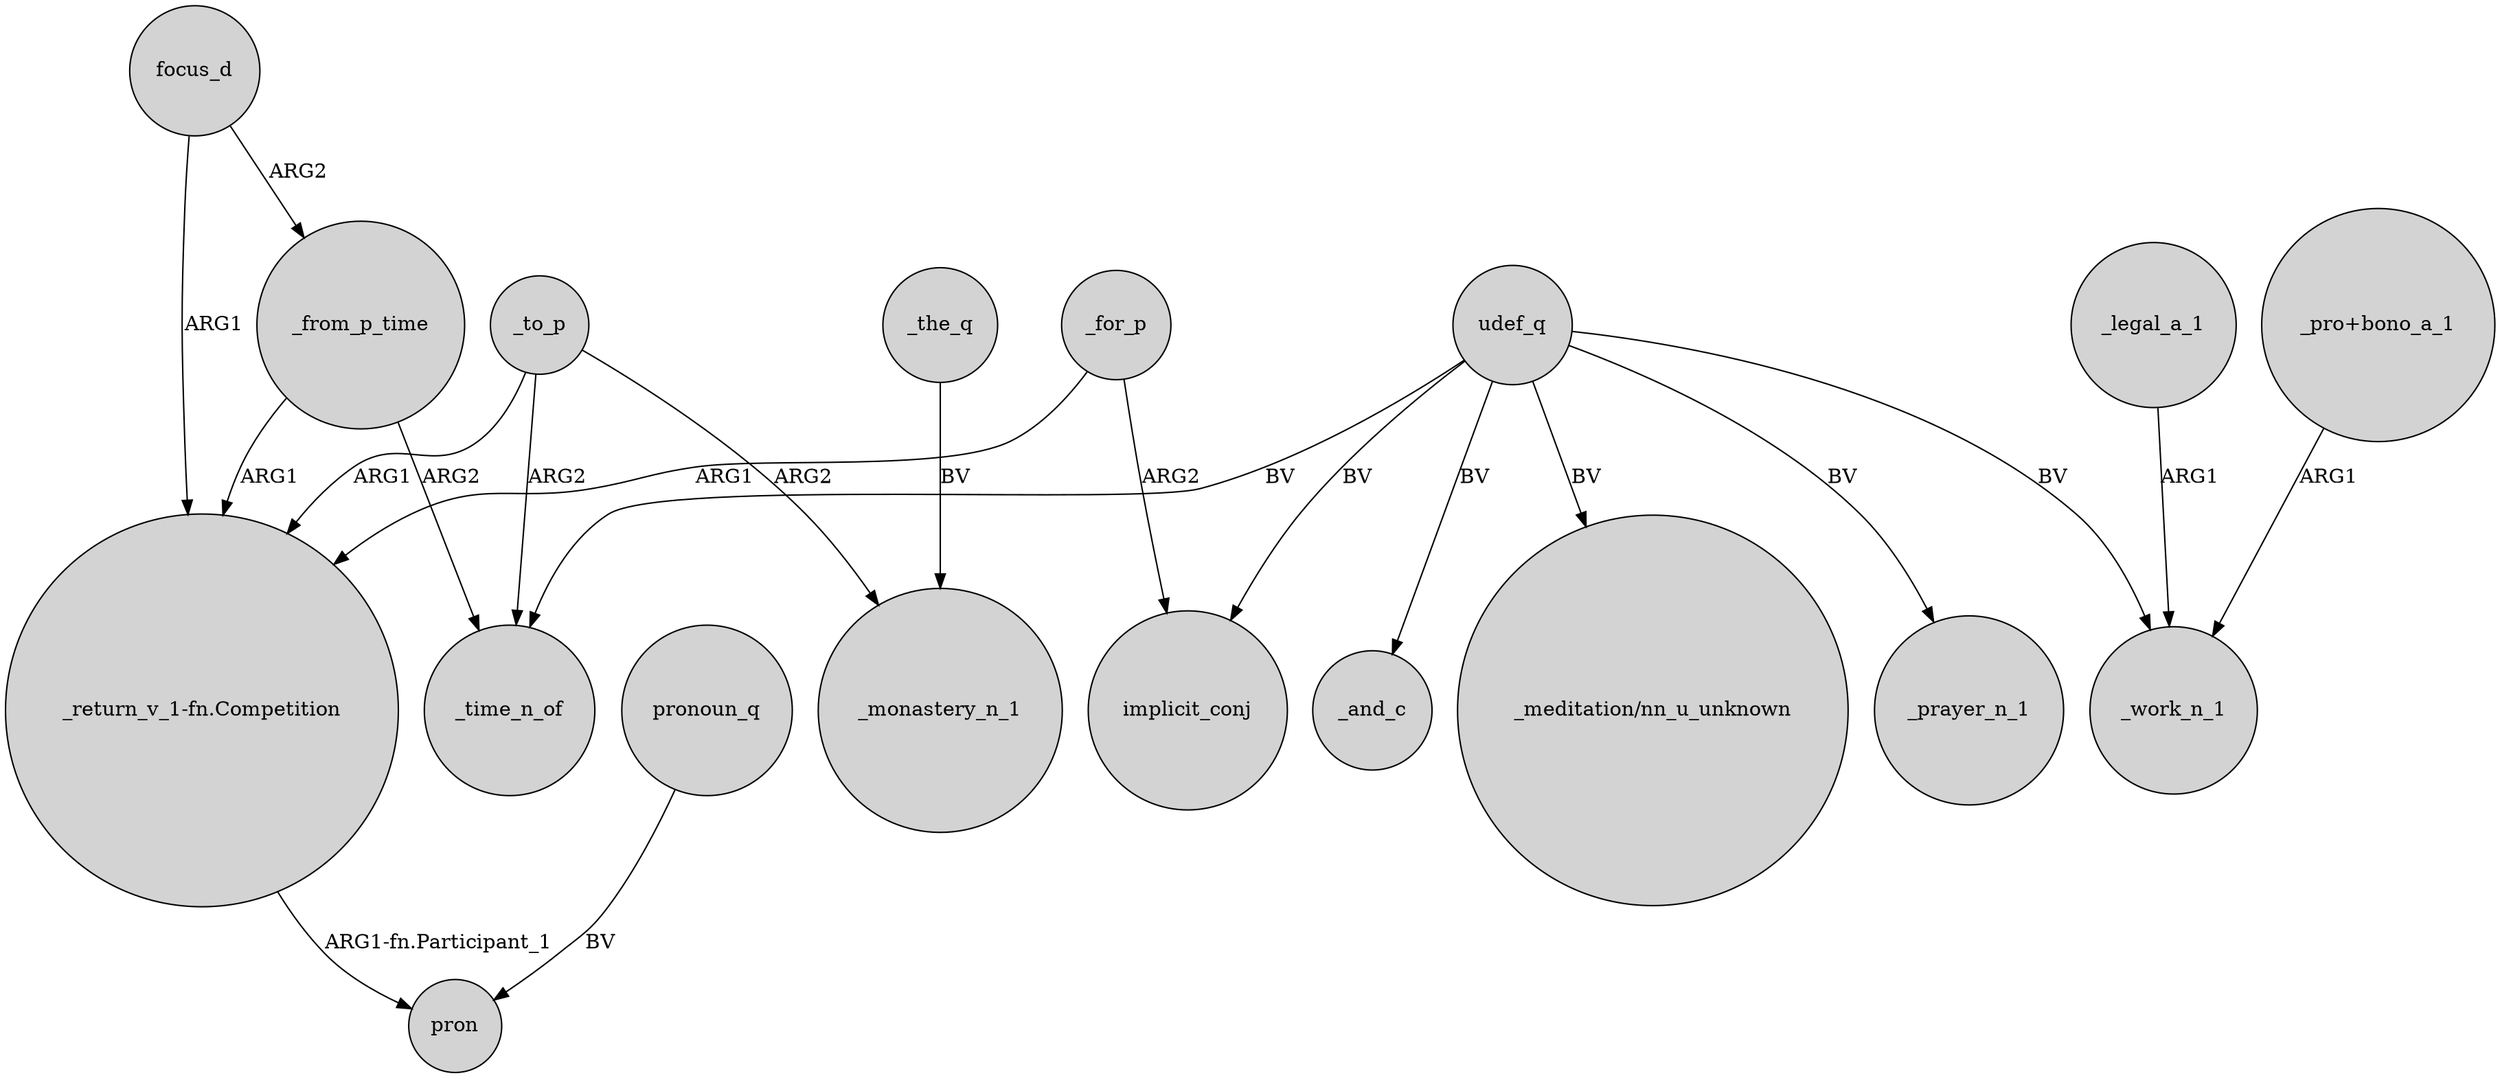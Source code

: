 digraph {
	node [shape=circle style=filled]
	udef_q -> _time_n_of [label=BV]
	_the_q -> _monastery_n_1 [label=BV]
	"_return_v_1-fn.Competition" -> pron [label="ARG1-fn.Participant_1"]
	focus_d -> "_return_v_1-fn.Competition" [label=ARG1]
	_from_p_time -> _time_n_of [label=ARG2]
	udef_q -> _prayer_n_1 [label=BV]
	udef_q -> _work_n_1 [label=BV]
	udef_q -> _and_c [label=BV]
	"_pro+bono_a_1" -> _work_n_1 [label=ARG1]
	pronoun_q -> pron [label=BV]
	_to_p -> "_return_v_1-fn.Competition" [label=ARG1]
	_from_p_time -> "_return_v_1-fn.Competition" [label=ARG1]
	udef_q -> "_meditation/nn_u_unknown" [label=BV]
	_for_p -> "_return_v_1-fn.Competition" [label=ARG1]
	_to_p -> _monastery_n_1 [label=ARG2]
	_legal_a_1 -> _work_n_1 [label=ARG1]
	focus_d -> _from_p_time [label=ARG2]
	_for_p -> implicit_conj [label=ARG2]
	udef_q -> implicit_conj [label=BV]
	_to_p -> _time_n_of [label=ARG2]
}

